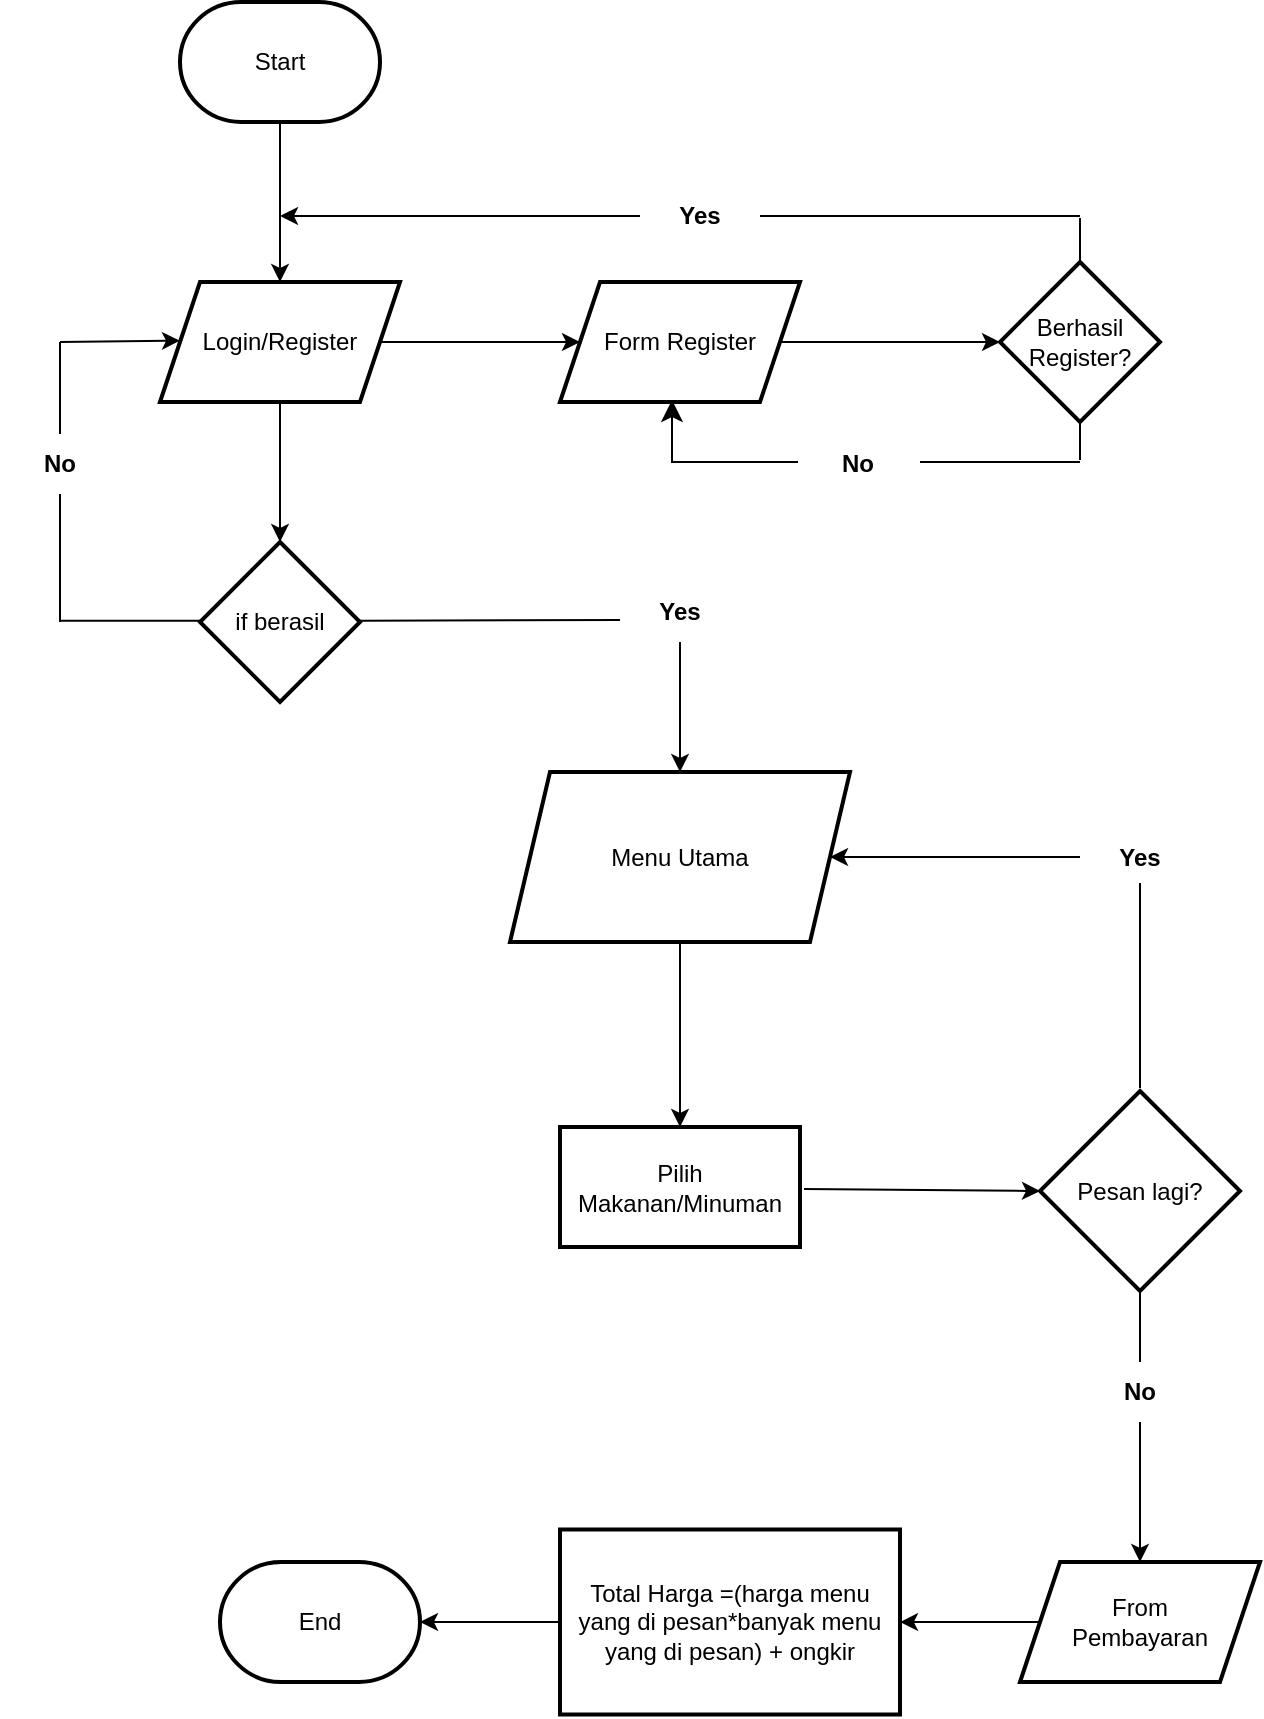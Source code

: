 <mxfile version="21.0.6" type="device"><diagram name="Page-1" id="Wor7Py-iBWJ2pg6bx9Aj"><mxGraphModel dx="2036" dy="880" grid="1" gridSize="10" guides="1" tooltips="1" connect="1" arrows="1" fold="1" page="1" pageScale="1" pageWidth="827" pageHeight="1169" math="0" shadow="0"><root><mxCell id="0"/><mxCell id="1" parent="0"/><mxCell id="oNgZ7wjqEaEcnt4NYckE-4" value="" style="edgeStyle=orthogonalEdgeStyle;rounded=0;orthogonalLoop=1;jettySize=auto;html=1;" edge="1" parent="1" source="oNgZ7wjqEaEcnt4NYckE-1" target="oNgZ7wjqEaEcnt4NYckE-3"><mxGeometry relative="1" as="geometry"/></mxCell><mxCell id="oNgZ7wjqEaEcnt4NYckE-1" value="Start" style="strokeWidth=2;html=1;shape=mxgraph.flowchart.terminator;whiteSpace=wrap;" vertex="1" parent="1"><mxGeometry x="140" y="40" width="100" height="60" as="geometry"/></mxCell><mxCell id="oNgZ7wjqEaEcnt4NYckE-6" value="" style="edgeStyle=orthogonalEdgeStyle;rounded=0;orthogonalLoop=1;jettySize=auto;html=1;" edge="1" parent="1" source="oNgZ7wjqEaEcnt4NYckE-3" target="oNgZ7wjqEaEcnt4NYckE-5"><mxGeometry relative="1" as="geometry"/></mxCell><mxCell id="oNgZ7wjqEaEcnt4NYckE-8" value="" style="edgeStyle=orthogonalEdgeStyle;rounded=0;orthogonalLoop=1;jettySize=auto;html=1;" edge="1" parent="1" source="oNgZ7wjqEaEcnt4NYckE-3" target="oNgZ7wjqEaEcnt4NYckE-7"><mxGeometry relative="1" as="geometry"/></mxCell><mxCell id="oNgZ7wjqEaEcnt4NYckE-3" value="Login/Register" style="shape=parallelogram;perimeter=parallelogramPerimeter;whiteSpace=wrap;html=1;fixedSize=1;strokeWidth=2;" vertex="1" parent="1"><mxGeometry x="130" y="180" width="120" height="60" as="geometry"/></mxCell><mxCell id="oNgZ7wjqEaEcnt4NYckE-5" value="if berasil" style="rhombus;whiteSpace=wrap;html=1;strokeWidth=2;" vertex="1" parent="1"><mxGeometry x="150" y="310" width="80" height="80" as="geometry"/></mxCell><mxCell id="oNgZ7wjqEaEcnt4NYckE-10" value="" style="edgeStyle=orthogonalEdgeStyle;rounded=0;orthogonalLoop=1;jettySize=auto;html=1;" edge="1" parent="1" source="oNgZ7wjqEaEcnt4NYckE-7" target="oNgZ7wjqEaEcnt4NYckE-9"><mxGeometry relative="1" as="geometry"/></mxCell><mxCell id="oNgZ7wjqEaEcnt4NYckE-7" value="Form Register" style="shape=parallelogram;perimeter=parallelogramPerimeter;whiteSpace=wrap;html=1;fixedSize=1;strokeWidth=2;" vertex="1" parent="1"><mxGeometry x="330" y="180" width="120" height="60" as="geometry"/></mxCell><mxCell id="oNgZ7wjqEaEcnt4NYckE-9" value="Berhasil Register?" style="rhombus;whiteSpace=wrap;html=1;strokeWidth=2;" vertex="1" parent="1"><mxGeometry x="550" y="170" width="80" height="80" as="geometry"/></mxCell><mxCell id="oNgZ7wjqEaEcnt4NYckE-15" value="" style="group" vertex="1" connectable="0" parent="1"><mxGeometry x="386" y="239" width="204" height="41" as="geometry"/></mxCell><mxCell id="oNgZ7wjqEaEcnt4NYckE-12" value="" style="edgeStyle=segmentEdgeStyle;endArrow=classic;html=1;curved=0;rounded=0;endSize=8;startSize=8;entryX=0.75;entryY=1;entryDx=0;entryDy=0;startArrow=none;" edge="1" parent="oNgZ7wjqEaEcnt4NYckE-15" source="oNgZ7wjqEaEcnt4NYckE-20"><mxGeometry width="50" height="50" relative="1" as="geometry"><mxPoint x="204" y="30" as="sourcePoint"/><mxPoint as="targetPoint"/><Array as="points"><mxPoint y="31"/></Array></mxGeometry></mxCell><mxCell id="oNgZ7wjqEaEcnt4NYckE-14" value="" style="endArrow=none;html=1;rounded=0;" edge="1" parent="oNgZ7wjqEaEcnt4NYckE-15"><mxGeometry width="50" height="50" relative="1" as="geometry"><mxPoint x="204" y="30" as="sourcePoint"/><mxPoint x="204" y="10" as="targetPoint"/></mxGeometry></mxCell><mxCell id="oNgZ7wjqEaEcnt4NYckE-20" value="&lt;b&gt;No&lt;/b&gt;" style="text;html=1;strokeColor=none;fillColor=none;align=center;verticalAlign=middle;whiteSpace=wrap;rounded=0;" vertex="1" parent="oNgZ7wjqEaEcnt4NYckE-15"><mxGeometry x="63" y="17" width="60" height="30" as="geometry"/></mxCell><mxCell id="oNgZ7wjqEaEcnt4NYckE-23" value="" style="endArrow=none;html=1;rounded=0;" edge="1" parent="oNgZ7wjqEaEcnt4NYckE-15"><mxGeometry width="50" height="50" relative="1" as="geometry"><mxPoint x="124" y="31" as="sourcePoint"/><mxPoint x="204" y="31" as="targetPoint"/></mxGeometry></mxCell><mxCell id="oNgZ7wjqEaEcnt4NYckE-16" value="" style="endArrow=none;html=1;rounded=0;" edge="1" parent="1"><mxGeometry width="50" height="50" relative="1" as="geometry"><mxPoint x="590" y="169" as="sourcePoint"/><mxPoint x="590" y="148" as="targetPoint"/></mxGeometry></mxCell><mxCell id="oNgZ7wjqEaEcnt4NYckE-17" value="" style="endArrow=classic;html=1;rounded=0;startArrow=none;" edge="1" parent="1" source="oNgZ7wjqEaEcnt4NYckE-18"><mxGeometry width="50" height="50" relative="1" as="geometry"><mxPoint x="590" y="147" as="sourcePoint"/><mxPoint x="190" y="147" as="targetPoint"/></mxGeometry></mxCell><mxCell id="oNgZ7wjqEaEcnt4NYckE-19" value="" style="endArrow=none;html=1;rounded=0;" edge="1" parent="1" target="oNgZ7wjqEaEcnt4NYckE-18"><mxGeometry width="50" height="50" relative="1" as="geometry"><mxPoint x="590" y="147" as="sourcePoint"/><mxPoint x="190" y="147" as="targetPoint"/></mxGeometry></mxCell><mxCell id="oNgZ7wjqEaEcnt4NYckE-18" value="&lt;b&gt;Yes&lt;/b&gt;" style="text;html=1;strokeColor=none;fillColor=none;align=center;verticalAlign=middle;whiteSpace=wrap;rounded=0;" vertex="1" parent="1"><mxGeometry x="370" y="132" width="60" height="30" as="geometry"/></mxCell><mxCell id="oNgZ7wjqEaEcnt4NYckE-25" value="" style="edgeStyle=none;orthogonalLoop=1;jettySize=auto;html=1;rounded=0;" edge="1" parent="1"><mxGeometry width="100" relative="1" as="geometry"><mxPoint x="80" y="210" as="sourcePoint"/><mxPoint x="140" y="209.33" as="targetPoint"/><Array as="points"/></mxGeometry></mxCell><mxCell id="oNgZ7wjqEaEcnt4NYckE-26" value="" style="endArrow=none;html=1;rounded=0;startArrow=none;" edge="1" parent="1" source="oNgZ7wjqEaEcnt4NYckE-28"><mxGeometry width="50" height="50" relative="1" as="geometry"><mxPoint x="80" y="350" as="sourcePoint"/><mxPoint x="80" y="210" as="targetPoint"/></mxGeometry></mxCell><mxCell id="oNgZ7wjqEaEcnt4NYckE-27" value="" style="endArrow=none;html=1;rounded=0;" edge="1" parent="1"><mxGeometry width="50" height="50" relative="1" as="geometry"><mxPoint x="80" y="349.33" as="sourcePoint"/><mxPoint x="150" y="349.33" as="targetPoint"/></mxGeometry></mxCell><mxCell id="oNgZ7wjqEaEcnt4NYckE-29" value="" style="endArrow=none;html=1;rounded=0;" edge="1" parent="1" target="oNgZ7wjqEaEcnt4NYckE-28"><mxGeometry width="50" height="50" relative="1" as="geometry"><mxPoint x="80" y="350" as="sourcePoint"/><mxPoint x="80" y="210" as="targetPoint"/></mxGeometry></mxCell><mxCell id="oNgZ7wjqEaEcnt4NYckE-28" value="&lt;b&gt;No&lt;/b&gt;" style="text;html=1;strokeColor=none;fillColor=none;align=center;verticalAlign=middle;whiteSpace=wrap;rounded=0;" vertex="1" parent="1"><mxGeometry x="50" y="256" width="60" height="30" as="geometry"/></mxCell><mxCell id="oNgZ7wjqEaEcnt4NYckE-30" value="" style="endArrow=none;html=1;rounded=0;" edge="1" parent="1"><mxGeometry width="50" height="50" relative="1" as="geometry"><mxPoint x="230" y="349.33" as="sourcePoint"/><mxPoint x="360" y="349" as="targetPoint"/></mxGeometry></mxCell><mxCell id="oNgZ7wjqEaEcnt4NYckE-37" value="" style="edgeStyle=orthogonalEdgeStyle;rounded=0;orthogonalLoop=1;jettySize=auto;html=1;" edge="1" parent="1" source="oNgZ7wjqEaEcnt4NYckE-35" target="oNgZ7wjqEaEcnt4NYckE-36"><mxGeometry relative="1" as="geometry"/></mxCell><mxCell id="oNgZ7wjqEaEcnt4NYckE-35" value="&lt;b&gt;Yes&lt;/b&gt;" style="text;html=1;strokeColor=none;fillColor=none;align=center;verticalAlign=middle;whiteSpace=wrap;rounded=0;" vertex="1" parent="1"><mxGeometry x="360" y="330" width="60" height="30" as="geometry"/></mxCell><mxCell id="oNgZ7wjqEaEcnt4NYckE-40" value="" style="edgeStyle=orthogonalEdgeStyle;rounded=0;orthogonalLoop=1;jettySize=auto;html=1;fontFamily=Helvetica;fontSize=12;fontColor=default;entryX=0;entryY=0.5;entryDx=0;entryDy=0;entryPerimeter=0;" edge="1" parent="1" target="oNgZ7wjqEaEcnt4NYckE-80"><mxGeometry relative="1" as="geometry"><mxPoint x="451.992" y="633.533" as="sourcePoint"/><mxPoint x="567" y="633.533" as="targetPoint"/></mxGeometry></mxCell><mxCell id="oNgZ7wjqEaEcnt4NYckE-87" value="" style="edgeStyle=orthogonalEdgeStyle;rounded=0;orthogonalLoop=1;jettySize=auto;html=1;fontFamily=Helvetica;fontSize=12;fontColor=default;" edge="1" parent="1" source="oNgZ7wjqEaEcnt4NYckE-36" target="oNgZ7wjqEaEcnt4NYckE-86"><mxGeometry relative="1" as="geometry"/></mxCell><mxCell id="oNgZ7wjqEaEcnt4NYckE-36" value="Menu Utama" style="shape=parallelogram;perimeter=parallelogramPerimeter;whiteSpace=wrap;html=1;fixedSize=1;strokeWidth=2;" vertex="1" parent="1"><mxGeometry x="305" y="425" width="170" height="85" as="geometry"/></mxCell><mxCell id="oNgZ7wjqEaEcnt4NYckE-96" value="" style="edgeStyle=orthogonalEdgeStyle;rounded=0;orthogonalLoop=1;jettySize=auto;html=1;fontFamily=Helvetica;fontSize=12;fontColor=default;" edge="1" parent="1" source="oNgZ7wjqEaEcnt4NYckE-41" target="oNgZ7wjqEaEcnt4NYckE-79"><mxGeometry relative="1" as="geometry"/></mxCell><mxCell id="oNgZ7wjqEaEcnt4NYckE-41" value="From &lt;br&gt;Pembayaran" style="shape=parallelogram;perimeter=parallelogramPerimeter;whiteSpace=wrap;html=1;fixedSize=1;strokeWidth=2;" vertex="1" parent="1"><mxGeometry x="560" y="820" width="120" height="60" as="geometry"/></mxCell><mxCell id="oNgZ7wjqEaEcnt4NYckE-98" value="" style="edgeStyle=orthogonalEdgeStyle;rounded=0;orthogonalLoop=1;jettySize=auto;html=1;fontFamily=Helvetica;fontSize=12;fontColor=default;" edge="1" parent="1" source="oNgZ7wjqEaEcnt4NYckE-79" target="oNgZ7wjqEaEcnt4NYckE-97"><mxGeometry relative="1" as="geometry"/></mxCell><mxCell id="oNgZ7wjqEaEcnt4NYckE-79" value="Total Harga =(harga menu yang di pesan*banyak menu yang di pesan) + ongkir" style="whiteSpace=wrap;html=1;strokeWidth=2;" vertex="1" parent="1"><mxGeometry x="330" y="803.75" width="170" height="92.5" as="geometry"/></mxCell><mxCell id="oNgZ7wjqEaEcnt4NYckE-80" value="Pesan lagi?" style="strokeWidth=2;html=1;shape=mxgraph.flowchart.decision;whiteSpace=wrap;strokeColor=default;fontFamily=Helvetica;fontSize=12;fontColor=default;fillColor=default;" vertex="1" parent="1"><mxGeometry x="570" y="584.5" width="100" height="100" as="geometry"/></mxCell><mxCell id="oNgZ7wjqEaEcnt4NYckE-86" value="Pilih Makanan/Minuman" style="whiteSpace=wrap;html=1;strokeWidth=2;" vertex="1" parent="1"><mxGeometry x="330" y="602.5" width="120" height="60" as="geometry"/></mxCell><mxCell id="oNgZ7wjqEaEcnt4NYckE-91" value="" style="edgeStyle=orthogonalEdgeStyle;rounded=0;orthogonalLoop=1;jettySize=auto;html=1;fontFamily=Helvetica;fontSize=12;fontColor=default;" edge="1" parent="1" source="oNgZ7wjqEaEcnt4NYckE-88" target="oNgZ7wjqEaEcnt4NYckE-36"><mxGeometry relative="1" as="geometry"/></mxCell><mxCell id="oNgZ7wjqEaEcnt4NYckE-88" value="&lt;b&gt;Yes&lt;/b&gt;" style="text;html=1;strokeColor=none;fillColor=none;align=center;verticalAlign=middle;whiteSpace=wrap;rounded=0;" vertex="1" parent="1"><mxGeometry x="590" y="452.5" width="60" height="30" as="geometry"/></mxCell><mxCell id="oNgZ7wjqEaEcnt4NYckE-92" value="" style="endArrow=none;html=1;rounded=0;fontFamily=Helvetica;fontSize=12;fontColor=default;entryX=0.5;entryY=1;entryDx=0;entryDy=0;" edge="1" parent="1"><mxGeometry width="50" height="50" relative="1" as="geometry"><mxPoint x="620" y="583" as="sourcePoint"/><mxPoint x="620" y="480.5" as="targetPoint"/></mxGeometry></mxCell><mxCell id="oNgZ7wjqEaEcnt4NYckE-94" value="" style="edgeStyle=orthogonalEdgeStyle;rounded=0;orthogonalLoop=1;jettySize=auto;html=1;fontFamily=Helvetica;fontSize=12;fontColor=default;" edge="1" parent="1" source="oNgZ7wjqEaEcnt4NYckE-93" target="oNgZ7wjqEaEcnt4NYckE-41"><mxGeometry relative="1" as="geometry"/></mxCell><mxCell id="oNgZ7wjqEaEcnt4NYckE-93" value="&lt;b&gt;No&lt;/b&gt;" style="text;html=1;strokeColor=none;fillColor=none;align=center;verticalAlign=middle;whiteSpace=wrap;rounded=0;" vertex="1" parent="1"><mxGeometry x="590" y="720" width="60" height="30" as="geometry"/></mxCell><mxCell id="oNgZ7wjqEaEcnt4NYckE-95" value="" style="endArrow=none;html=1;rounded=0;fontFamily=Helvetica;fontSize=12;fontColor=default;exitX=0.5;exitY=0;exitDx=0;exitDy=0;entryX=0.5;entryY=1;entryDx=0;entryDy=0;entryPerimeter=0;" edge="1" parent="1" source="oNgZ7wjqEaEcnt4NYckE-93" target="oNgZ7wjqEaEcnt4NYckE-80"><mxGeometry width="50" height="50" relative="1" as="geometry"><mxPoint x="560" y="740" as="sourcePoint"/><mxPoint x="610" y="690" as="targetPoint"/></mxGeometry></mxCell><mxCell id="oNgZ7wjqEaEcnt4NYckE-97" value="End" style="strokeWidth=2;html=1;shape=mxgraph.flowchart.terminator;whiteSpace=wrap;strokeColor=default;fontFamily=Helvetica;fontSize=12;fontColor=default;fillColor=default;" vertex="1" parent="1"><mxGeometry x="160" y="820" width="100" height="60" as="geometry"/></mxCell></root></mxGraphModel></diagram></mxfile>